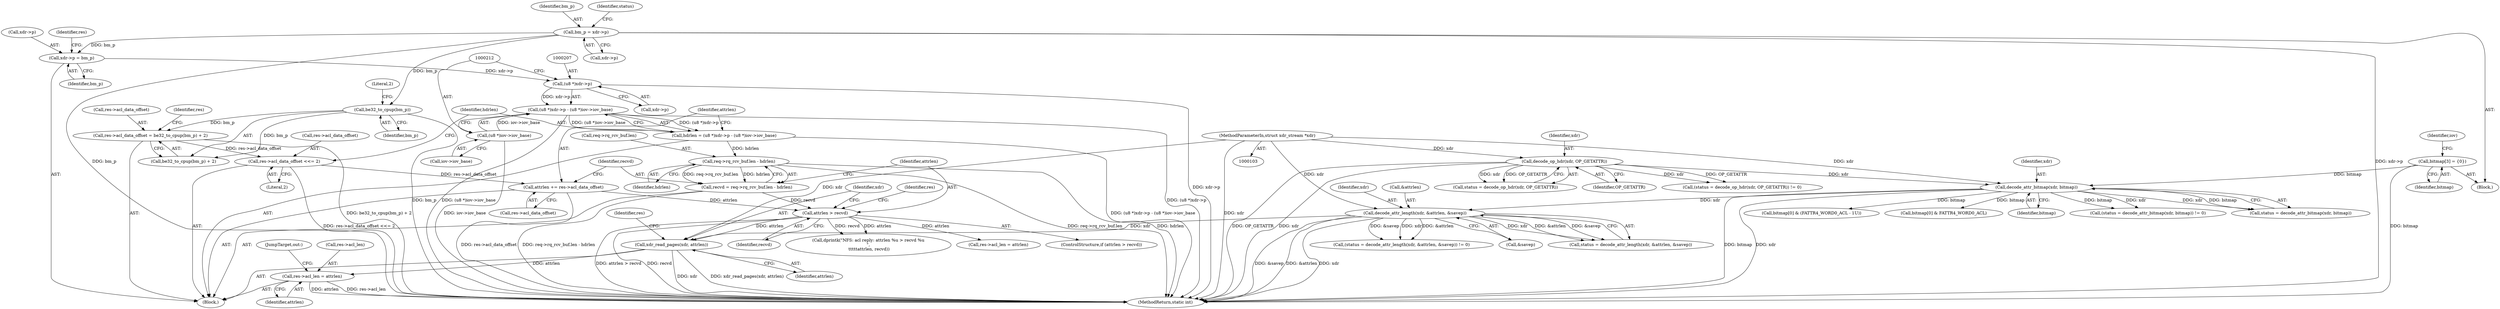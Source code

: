 digraph "0_linux_bf118a342f10dafe44b14451a1392c3254629a1f_2@API" {
"1000255" [label="(Call,xdr_read_pages(xdr, attrlen))"];
"1000155" [label="(Call,decode_attr_length(xdr, &attrlen, &savep))"];
"1000146" [label="(Call,decode_attr_bitmap(xdr, bitmap))"];
"1000132" [label="(Call,decode_op_hdr(xdr, OP_GETATTR))"];
"1000104" [label="(MethodParameterIn,struct xdr_stream *xdr)"];
"1000112" [label="(Call,bitmap[3] = {0})"];
"1000231" [label="(Call,attrlen > recvd)"];
"1000216" [label="(Call,attrlen += res->acl_data_offset)"];
"1000198" [label="(Call,res->acl_data_offset <<= 2)"];
"1000190" [label="(Call,res->acl_data_offset = be32_to_cpup(bm_p) + 2)"];
"1000195" [label="(Call,be32_to_cpup(bm_p))"];
"1000137" [label="(Call,bm_p = xdr->p)"];
"1000221" [label="(Call,recvd = req->rq_rcv_buf.len - hdrlen)"];
"1000223" [label="(Call,req->rq_rcv_buf.len - hdrlen)"];
"1000203" [label="(Call,hdrlen = (u8 *)xdr->p - (u8 *)iov->iov_base)"];
"1000205" [label="(Call,(u8 *)xdr->p - (u8 *)iov->iov_base)"];
"1000206" [label="(Call,(u8 *)xdr->p)"];
"1000185" [label="(Call,xdr->p = bm_p)"];
"1000211" [label="(Call,(u8 *)iov->iov_base)"];
"1000258" [label="(Call,res->acl_len = attrlen)"];
"1000116" [label="(Identifier,iov)"];
"1000268" [label="(JumpTarget,out:)"];
"1000130" [label="(Call,status = decode_op_hdr(xdr, OP_GETATTR))"];
"1000206" [label="(Call,(u8 *)xdr->p)"];
"1000189" [label="(Identifier,bm_p)"];
"1000138" [label="(Identifier,bm_p)"];
"1000204" [label="(Identifier,hdrlen)"];
"1000182" [label="(Block,)"];
"1000199" [label="(Call,res->acl_data_offset)"];
"1000145" [label="(Identifier,status)"];
"1000221" [label="(Call,recvd = req->rq_rcv_buf.len - hdrlen)"];
"1000223" [label="(Call,req->rq_rcv_buf.len - hdrlen)"];
"1000157" [label="(Call,&attrlen)"];
"1000232" [label="(Identifier,attrlen)"];
"1000242" [label="(Call,res->acl_len = attrlen)"];
"1000197" [label="(Literal,2)"];
"1000144" [label="(Call,status = decode_attr_bitmap(xdr, bitmap))"];
"1000194" [label="(Call,be32_to_cpup(bm_p) + 2)"];
"1000196" [label="(Identifier,bm_p)"];
"1000205" [label="(Call,(u8 *)xdr->p - (u8 *)iov->iov_base)"];
"1000256" [label="(Identifier,xdr)"];
"1000133" [label="(Identifier,xdr)"];
"1000258" [label="(Call,res->acl_len = attrlen)"];
"1000113" [label="(Identifier,bitmap)"];
"1000255" [label="(Call,xdr_read_pages(xdr, attrlen))"];
"1000213" [label="(Call,iov->iov_base)"];
"1000230" [label="(ControlStructure,if (attrlen > recvd))"];
"1000191" [label="(Call,res->acl_data_offset)"];
"1000129" [label="(Call,(status = decode_op_hdr(xdr, OP_GETATTR)) != 0)"];
"1000190" [label="(Call,res->acl_data_offset = be32_to_cpup(bm_p) + 2)"];
"1000260" [label="(Identifier,res)"];
"1000186" [label="(Call,xdr->p)"];
"1000147" [label="(Identifier,xdr)"];
"1000137" [label="(Call,bm_p = xdr->p)"];
"1000156" [label="(Identifier,xdr)"];
"1000208" [label="(Call,xdr->p)"];
"1000257" [label="(Identifier,attrlen)"];
"1000152" [label="(Call,(status = decode_attr_length(xdr, &attrlen, &savep)) != 0)"];
"1000211" [label="(Call,(u8 *)iov->iov_base)"];
"1000262" [label="(Identifier,attrlen)"];
"1000112" [label="(Call,bitmap[3] = {0})"];
"1000216" [label="(Call,attrlen += res->acl_data_offset)"];
"1000159" [label="(Call,&savep)"];
"1000200" [label="(Identifier,res)"];
"1000165" [label="(Call,bitmap[0] & (FATTR4_WORD0_ACL - 1U))"];
"1000238" [label="(Identifier,res)"];
"1000224" [label="(Call,req->rq_rcv_buf.len)"];
"1000231" [label="(Call,attrlen > recvd)"];
"1000222" [label="(Identifier,recvd)"];
"1000217" [label="(Identifier,attrlen)"];
"1000198" [label="(Call,res->acl_data_offset <<= 2)"];
"1000195" [label="(Call,be32_to_cpup(bm_p))"];
"1000192" [label="(Identifier,res)"];
"1000259" [label="(Call,res->acl_len)"];
"1000218" [label="(Call,res->acl_data_offset)"];
"1000107" [label="(Block,)"];
"1000185" [label="(Call,xdr->p = bm_p)"];
"1000271" [label="(MethodReturn,static int)"];
"1000177" [label="(Call,bitmap[0] & FATTR4_WORD0_ACL)"];
"1000134" [label="(Identifier,OP_GETATTR)"];
"1000233" [label="(Identifier,recvd)"];
"1000203" [label="(Call,hdrlen = (u8 *)xdr->p - (u8 *)iov->iov_base)"];
"1000155" [label="(Call,decode_attr_length(xdr, &attrlen, &savep))"];
"1000148" [label="(Identifier,bitmap)"];
"1000202" [label="(Literal,2)"];
"1000143" [label="(Call,(status = decode_attr_bitmap(xdr, bitmap)) != 0)"];
"1000248" [label="(Call,dprintk(\"NFS: acl reply: attrlen %u > recvd %u\n\",\n \t\t\t\t\tattrlen, recvd))"];
"1000139" [label="(Call,xdr->p)"];
"1000146" [label="(Call,decode_attr_bitmap(xdr, bitmap))"];
"1000104" [label="(MethodParameterIn,struct xdr_stream *xdr)"];
"1000132" [label="(Call,decode_op_hdr(xdr, OP_GETATTR))"];
"1000229" [label="(Identifier,hdrlen)"];
"1000153" [label="(Call,status = decode_attr_length(xdr, &attrlen, &savep))"];
"1000255" -> "1000182"  [label="AST: "];
"1000255" -> "1000257"  [label="CFG: "];
"1000256" -> "1000255"  [label="AST: "];
"1000257" -> "1000255"  [label="AST: "];
"1000260" -> "1000255"  [label="CFG: "];
"1000255" -> "1000271"  [label="DDG: xdr_read_pages(xdr, attrlen)"];
"1000255" -> "1000271"  [label="DDG: xdr"];
"1000155" -> "1000255"  [label="DDG: xdr"];
"1000104" -> "1000255"  [label="DDG: xdr"];
"1000231" -> "1000255"  [label="DDG: attrlen"];
"1000255" -> "1000258"  [label="DDG: attrlen"];
"1000155" -> "1000153"  [label="AST: "];
"1000155" -> "1000159"  [label="CFG: "];
"1000156" -> "1000155"  [label="AST: "];
"1000157" -> "1000155"  [label="AST: "];
"1000159" -> "1000155"  [label="AST: "];
"1000153" -> "1000155"  [label="CFG: "];
"1000155" -> "1000271"  [label="DDG: &savep"];
"1000155" -> "1000271"  [label="DDG: &attrlen"];
"1000155" -> "1000271"  [label="DDG: xdr"];
"1000155" -> "1000152"  [label="DDG: xdr"];
"1000155" -> "1000152"  [label="DDG: &attrlen"];
"1000155" -> "1000152"  [label="DDG: &savep"];
"1000155" -> "1000153"  [label="DDG: xdr"];
"1000155" -> "1000153"  [label="DDG: &attrlen"];
"1000155" -> "1000153"  [label="DDG: &savep"];
"1000146" -> "1000155"  [label="DDG: xdr"];
"1000104" -> "1000155"  [label="DDG: xdr"];
"1000146" -> "1000144"  [label="AST: "];
"1000146" -> "1000148"  [label="CFG: "];
"1000147" -> "1000146"  [label="AST: "];
"1000148" -> "1000146"  [label="AST: "];
"1000144" -> "1000146"  [label="CFG: "];
"1000146" -> "1000271"  [label="DDG: bitmap"];
"1000146" -> "1000271"  [label="DDG: xdr"];
"1000146" -> "1000143"  [label="DDG: xdr"];
"1000146" -> "1000143"  [label="DDG: bitmap"];
"1000146" -> "1000144"  [label="DDG: xdr"];
"1000146" -> "1000144"  [label="DDG: bitmap"];
"1000132" -> "1000146"  [label="DDG: xdr"];
"1000104" -> "1000146"  [label="DDG: xdr"];
"1000112" -> "1000146"  [label="DDG: bitmap"];
"1000146" -> "1000165"  [label="DDG: bitmap"];
"1000146" -> "1000177"  [label="DDG: bitmap"];
"1000132" -> "1000130"  [label="AST: "];
"1000132" -> "1000134"  [label="CFG: "];
"1000133" -> "1000132"  [label="AST: "];
"1000134" -> "1000132"  [label="AST: "];
"1000130" -> "1000132"  [label="CFG: "];
"1000132" -> "1000271"  [label="DDG: OP_GETATTR"];
"1000132" -> "1000271"  [label="DDG: xdr"];
"1000132" -> "1000129"  [label="DDG: xdr"];
"1000132" -> "1000129"  [label="DDG: OP_GETATTR"];
"1000132" -> "1000130"  [label="DDG: xdr"];
"1000132" -> "1000130"  [label="DDG: OP_GETATTR"];
"1000104" -> "1000132"  [label="DDG: xdr"];
"1000104" -> "1000103"  [label="AST: "];
"1000104" -> "1000271"  [label="DDG: xdr"];
"1000112" -> "1000107"  [label="AST: "];
"1000112" -> "1000113"  [label="CFG: "];
"1000113" -> "1000112"  [label="AST: "];
"1000116" -> "1000112"  [label="CFG: "];
"1000112" -> "1000271"  [label="DDG: bitmap"];
"1000231" -> "1000230"  [label="AST: "];
"1000231" -> "1000233"  [label="CFG: "];
"1000232" -> "1000231"  [label="AST: "];
"1000233" -> "1000231"  [label="AST: "];
"1000238" -> "1000231"  [label="CFG: "];
"1000256" -> "1000231"  [label="CFG: "];
"1000231" -> "1000271"  [label="DDG: attrlen > recvd"];
"1000231" -> "1000271"  [label="DDG: recvd"];
"1000216" -> "1000231"  [label="DDG: attrlen"];
"1000221" -> "1000231"  [label="DDG: recvd"];
"1000231" -> "1000242"  [label="DDG: attrlen"];
"1000231" -> "1000248"  [label="DDG: attrlen"];
"1000231" -> "1000248"  [label="DDG: recvd"];
"1000216" -> "1000182"  [label="AST: "];
"1000216" -> "1000218"  [label="CFG: "];
"1000217" -> "1000216"  [label="AST: "];
"1000218" -> "1000216"  [label="AST: "];
"1000222" -> "1000216"  [label="CFG: "];
"1000216" -> "1000271"  [label="DDG: res->acl_data_offset"];
"1000198" -> "1000216"  [label="DDG: res->acl_data_offset"];
"1000198" -> "1000182"  [label="AST: "];
"1000198" -> "1000202"  [label="CFG: "];
"1000199" -> "1000198"  [label="AST: "];
"1000202" -> "1000198"  [label="AST: "];
"1000204" -> "1000198"  [label="CFG: "];
"1000198" -> "1000271"  [label="DDG: res->acl_data_offset <<= 2"];
"1000190" -> "1000198"  [label="DDG: res->acl_data_offset"];
"1000190" -> "1000182"  [label="AST: "];
"1000190" -> "1000194"  [label="CFG: "];
"1000191" -> "1000190"  [label="AST: "];
"1000194" -> "1000190"  [label="AST: "];
"1000200" -> "1000190"  [label="CFG: "];
"1000190" -> "1000271"  [label="DDG: be32_to_cpup(bm_p) + 2"];
"1000195" -> "1000190"  [label="DDG: bm_p"];
"1000195" -> "1000194"  [label="AST: "];
"1000195" -> "1000196"  [label="CFG: "];
"1000196" -> "1000195"  [label="AST: "];
"1000197" -> "1000195"  [label="CFG: "];
"1000195" -> "1000271"  [label="DDG: bm_p"];
"1000195" -> "1000194"  [label="DDG: bm_p"];
"1000137" -> "1000195"  [label="DDG: bm_p"];
"1000137" -> "1000107"  [label="AST: "];
"1000137" -> "1000139"  [label="CFG: "];
"1000138" -> "1000137"  [label="AST: "];
"1000139" -> "1000137"  [label="AST: "];
"1000145" -> "1000137"  [label="CFG: "];
"1000137" -> "1000271"  [label="DDG: xdr->p"];
"1000137" -> "1000271"  [label="DDG: bm_p"];
"1000137" -> "1000185"  [label="DDG: bm_p"];
"1000221" -> "1000182"  [label="AST: "];
"1000221" -> "1000223"  [label="CFG: "];
"1000222" -> "1000221"  [label="AST: "];
"1000223" -> "1000221"  [label="AST: "];
"1000232" -> "1000221"  [label="CFG: "];
"1000221" -> "1000271"  [label="DDG: req->rq_rcv_buf.len - hdrlen"];
"1000223" -> "1000221"  [label="DDG: req->rq_rcv_buf.len"];
"1000223" -> "1000221"  [label="DDG: hdrlen"];
"1000223" -> "1000229"  [label="CFG: "];
"1000224" -> "1000223"  [label="AST: "];
"1000229" -> "1000223"  [label="AST: "];
"1000223" -> "1000271"  [label="DDG: hdrlen"];
"1000223" -> "1000271"  [label="DDG: req->rq_rcv_buf.len"];
"1000203" -> "1000223"  [label="DDG: hdrlen"];
"1000203" -> "1000182"  [label="AST: "];
"1000203" -> "1000205"  [label="CFG: "];
"1000204" -> "1000203"  [label="AST: "];
"1000205" -> "1000203"  [label="AST: "];
"1000217" -> "1000203"  [label="CFG: "];
"1000203" -> "1000271"  [label="DDG: (u8 *)xdr->p - (u8 *)iov->iov_base"];
"1000205" -> "1000203"  [label="DDG: (u8 *)xdr->p"];
"1000205" -> "1000203"  [label="DDG: (u8 *)iov->iov_base"];
"1000205" -> "1000211"  [label="CFG: "];
"1000206" -> "1000205"  [label="AST: "];
"1000211" -> "1000205"  [label="AST: "];
"1000205" -> "1000271"  [label="DDG: (u8 *)xdr->p"];
"1000205" -> "1000271"  [label="DDG: (u8 *)iov->iov_base"];
"1000206" -> "1000205"  [label="DDG: xdr->p"];
"1000211" -> "1000205"  [label="DDG: iov->iov_base"];
"1000206" -> "1000208"  [label="CFG: "];
"1000207" -> "1000206"  [label="AST: "];
"1000208" -> "1000206"  [label="AST: "];
"1000212" -> "1000206"  [label="CFG: "];
"1000206" -> "1000271"  [label="DDG: xdr->p"];
"1000185" -> "1000206"  [label="DDG: xdr->p"];
"1000185" -> "1000182"  [label="AST: "];
"1000185" -> "1000189"  [label="CFG: "];
"1000186" -> "1000185"  [label="AST: "];
"1000189" -> "1000185"  [label="AST: "];
"1000192" -> "1000185"  [label="CFG: "];
"1000211" -> "1000213"  [label="CFG: "];
"1000212" -> "1000211"  [label="AST: "];
"1000213" -> "1000211"  [label="AST: "];
"1000211" -> "1000271"  [label="DDG: iov->iov_base"];
"1000258" -> "1000182"  [label="AST: "];
"1000258" -> "1000262"  [label="CFG: "];
"1000259" -> "1000258"  [label="AST: "];
"1000262" -> "1000258"  [label="AST: "];
"1000268" -> "1000258"  [label="CFG: "];
"1000258" -> "1000271"  [label="DDG: res->acl_len"];
"1000258" -> "1000271"  [label="DDG: attrlen"];
}
